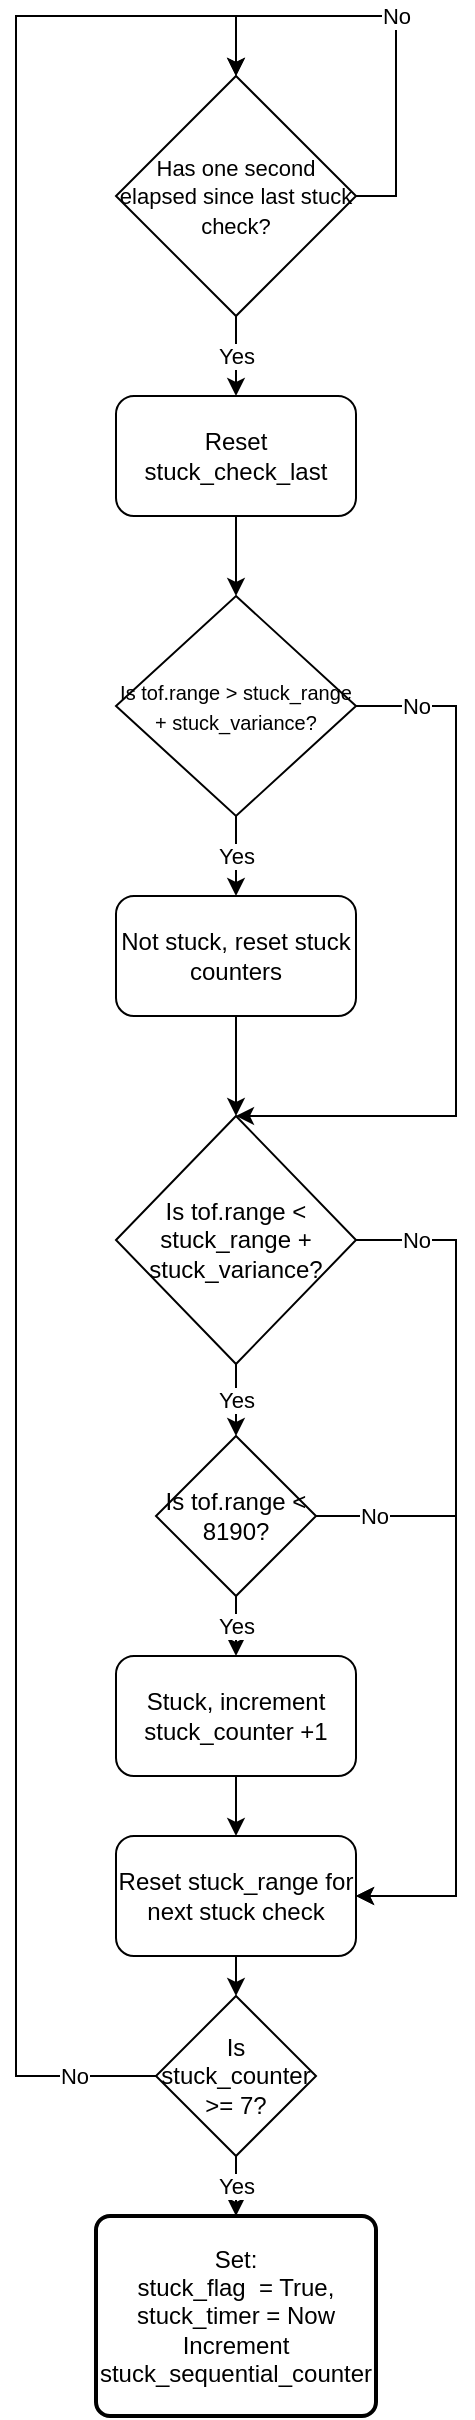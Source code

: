 <mxfile version="14.5.10" type="github">
  <diagram id="C5RBs43oDa-KdzZeNtuy" name="Page-1">
    <mxGraphModel dx="1422" dy="1931" grid="1" gridSize="10" guides="1" tooltips="1" connect="1" arrows="1" fold="1" page="1" pageScale="1" pageWidth="827" pageHeight="1169" math="0" shadow="0">
      <root>
        <mxCell id="WIyWlLk6GJQsqaUBKTNV-0" />
        <mxCell id="WIyWlLk6GJQsqaUBKTNV-1" parent="WIyWlLk6GJQsqaUBKTNV-0" />
        <mxCell id="jvDP5jBHSejzYiG8BgBr-7" value="Yes" style="edgeStyle=orthogonalEdgeStyle;rounded=0;orthogonalLoop=1;jettySize=auto;html=1;exitX=0.5;exitY=1;exitDx=0;exitDy=0;entryX=0.5;entryY=0;entryDx=0;entryDy=0;" edge="1" parent="WIyWlLk6GJQsqaUBKTNV-1" source="jvDP5jBHSejzYiG8BgBr-2" target="jvDP5jBHSejzYiG8BgBr-6">
          <mxGeometry relative="1" as="geometry" />
        </mxCell>
        <mxCell id="jvDP5jBHSejzYiG8BgBr-2" value="&lt;font style=&quot;font-size: 11px&quot;&gt;Has one second elapsed since last stuck check?&lt;/font&gt;" style="rhombus;whiteSpace=wrap;html=1;" vertex="1" parent="WIyWlLk6GJQsqaUBKTNV-1">
          <mxGeometry x="310" y="-1130" width="120" height="120" as="geometry" />
        </mxCell>
        <mxCell id="jvDP5jBHSejzYiG8BgBr-4" value="No" style="edgeStyle=orthogonalEdgeStyle;rounded=0;orthogonalLoop=1;jettySize=auto;html=1;exitX=1;exitY=0.5;exitDx=0;exitDy=0;entryX=0.5;entryY=0;entryDx=0;entryDy=0;" edge="1" parent="WIyWlLk6GJQsqaUBKTNV-1" source="jvDP5jBHSejzYiG8BgBr-2" target="jvDP5jBHSejzYiG8BgBr-2">
          <mxGeometry relative="1" as="geometry">
            <Array as="points">
              <mxPoint x="450" y="-1070" />
              <mxPoint x="450" y="-1160" />
              <mxPoint x="370" y="-1160" />
            </Array>
          </mxGeometry>
        </mxCell>
        <mxCell id="jvDP5jBHSejzYiG8BgBr-10" value="Yes" style="edgeStyle=orthogonalEdgeStyle;rounded=0;orthogonalLoop=1;jettySize=auto;html=1;entryX=0.5;entryY=0;entryDx=0;entryDy=0;" edge="1" parent="WIyWlLk6GJQsqaUBKTNV-1" source="jvDP5jBHSejzYiG8BgBr-5" target="jvDP5jBHSejzYiG8BgBr-9">
          <mxGeometry relative="1" as="geometry" />
        </mxCell>
        <mxCell id="jvDP5jBHSejzYiG8BgBr-14" value="No" style="edgeStyle=orthogonalEdgeStyle;rounded=0;orthogonalLoop=1;jettySize=auto;html=1;entryX=0.5;entryY=0;entryDx=0;entryDy=0;" edge="1" parent="WIyWlLk6GJQsqaUBKTNV-1" source="jvDP5jBHSejzYiG8BgBr-5" target="jvDP5jBHSejzYiG8BgBr-11">
          <mxGeometry x="-0.836" relative="1" as="geometry">
            <Array as="points">
              <mxPoint x="480" y="-815" />
              <mxPoint x="480" y="-610" />
            </Array>
            <mxPoint as="offset" />
          </mxGeometry>
        </mxCell>
        <mxCell id="jvDP5jBHSejzYiG8BgBr-5" value="&lt;font style=&quot;font-size: 10px&quot;&gt;Is tof.range &amp;gt; stuck_range + stuck_variance?&lt;/font&gt;" style="rhombus;whiteSpace=wrap;html=1;" vertex="1" parent="WIyWlLk6GJQsqaUBKTNV-1">
          <mxGeometry x="310" y="-870" width="120" height="110" as="geometry" />
        </mxCell>
        <mxCell id="jvDP5jBHSejzYiG8BgBr-8" style="edgeStyle=orthogonalEdgeStyle;rounded=0;orthogonalLoop=1;jettySize=auto;html=1;exitX=0.5;exitY=1;exitDx=0;exitDy=0;entryX=0.5;entryY=0;entryDx=0;entryDy=0;" edge="1" parent="WIyWlLk6GJQsqaUBKTNV-1" source="jvDP5jBHSejzYiG8BgBr-6" target="jvDP5jBHSejzYiG8BgBr-5">
          <mxGeometry relative="1" as="geometry" />
        </mxCell>
        <mxCell id="jvDP5jBHSejzYiG8BgBr-6" value="Reset stuck_check_last" style="rounded=1;whiteSpace=wrap;html=1;" vertex="1" parent="WIyWlLk6GJQsqaUBKTNV-1">
          <mxGeometry x="310" y="-970" width="120" height="60" as="geometry" />
        </mxCell>
        <mxCell id="jvDP5jBHSejzYiG8BgBr-12" style="edgeStyle=orthogonalEdgeStyle;rounded=0;orthogonalLoop=1;jettySize=auto;html=1;entryX=0.5;entryY=0;entryDx=0;entryDy=0;" edge="1" parent="WIyWlLk6GJQsqaUBKTNV-1" source="jvDP5jBHSejzYiG8BgBr-9" target="jvDP5jBHSejzYiG8BgBr-11">
          <mxGeometry relative="1" as="geometry" />
        </mxCell>
        <mxCell id="jvDP5jBHSejzYiG8BgBr-9" value="Not stuck, reset stuck counters" style="rounded=1;whiteSpace=wrap;html=1;" vertex="1" parent="WIyWlLk6GJQsqaUBKTNV-1">
          <mxGeometry x="310" y="-720" width="120" height="60" as="geometry" />
        </mxCell>
        <mxCell id="jvDP5jBHSejzYiG8BgBr-17" value="Yes" style="edgeStyle=orthogonalEdgeStyle;rounded=0;orthogonalLoop=1;jettySize=auto;html=1;exitX=0.5;exitY=1;exitDx=0;exitDy=0;entryX=0.5;entryY=0;entryDx=0;entryDy=0;" edge="1" parent="WIyWlLk6GJQsqaUBKTNV-1" source="jvDP5jBHSejzYiG8BgBr-11" target="jvDP5jBHSejzYiG8BgBr-16">
          <mxGeometry relative="1" as="geometry" />
        </mxCell>
        <mxCell id="jvDP5jBHSejzYiG8BgBr-21" value="No" style="edgeStyle=orthogonalEdgeStyle;rounded=0;orthogonalLoop=1;jettySize=auto;html=1;exitX=1;exitY=0.5;exitDx=0;exitDy=0;entryX=1;entryY=0.5;entryDx=0;entryDy=0;" edge="1" parent="WIyWlLk6GJQsqaUBKTNV-1" source="jvDP5jBHSejzYiG8BgBr-11" target="jvDP5jBHSejzYiG8BgBr-19">
          <mxGeometry x="-0.863" relative="1" as="geometry">
            <Array as="points">
              <mxPoint x="480" y="-548" />
              <mxPoint x="480" y="-220" />
            </Array>
            <mxPoint as="offset" />
          </mxGeometry>
        </mxCell>
        <mxCell id="jvDP5jBHSejzYiG8BgBr-11" value="Is tof.range &amp;lt; stuck_range + stuck_variance?" style="rhombus;whiteSpace=wrap;html=1;" vertex="1" parent="WIyWlLk6GJQsqaUBKTNV-1">
          <mxGeometry x="310" y="-610" width="120" height="124" as="geometry" />
        </mxCell>
        <mxCell id="jvDP5jBHSejzYiG8BgBr-20" style="edgeStyle=orthogonalEdgeStyle;rounded=0;orthogonalLoop=1;jettySize=auto;html=1;exitX=0.5;exitY=1;exitDx=0;exitDy=0;entryX=0.5;entryY=0;entryDx=0;entryDy=0;" edge="1" parent="WIyWlLk6GJQsqaUBKTNV-1" source="jvDP5jBHSejzYiG8BgBr-15" target="jvDP5jBHSejzYiG8BgBr-19">
          <mxGeometry relative="1" as="geometry" />
        </mxCell>
        <mxCell id="jvDP5jBHSejzYiG8BgBr-15" value="Stuck, increment stuck_counter +1" style="rounded=1;whiteSpace=wrap;html=1;" vertex="1" parent="WIyWlLk6GJQsqaUBKTNV-1">
          <mxGeometry x="310" y="-340" width="120" height="60" as="geometry" />
        </mxCell>
        <mxCell id="jvDP5jBHSejzYiG8BgBr-18" value="Yes" style="edgeStyle=orthogonalEdgeStyle;rounded=0;orthogonalLoop=1;jettySize=auto;html=1;exitX=0.5;exitY=1;exitDx=0;exitDy=0;entryX=0.5;entryY=0;entryDx=0;entryDy=0;" edge="1" parent="WIyWlLk6GJQsqaUBKTNV-1" source="jvDP5jBHSejzYiG8BgBr-16" target="jvDP5jBHSejzYiG8BgBr-15">
          <mxGeometry relative="1" as="geometry" />
        </mxCell>
        <mxCell id="jvDP5jBHSejzYiG8BgBr-23" value="No" style="edgeStyle=orthogonalEdgeStyle;rounded=0;orthogonalLoop=1;jettySize=auto;html=1;exitX=1;exitY=0.5;exitDx=0;exitDy=0;entryX=1;entryY=0.5;entryDx=0;entryDy=0;" edge="1" parent="WIyWlLk6GJQsqaUBKTNV-1" source="jvDP5jBHSejzYiG8BgBr-16" target="jvDP5jBHSejzYiG8BgBr-19">
          <mxGeometry x="-0.812" relative="1" as="geometry">
            <Array as="points">
              <mxPoint x="480" y="-410" />
              <mxPoint x="480" y="-220" />
            </Array>
            <mxPoint as="offset" />
          </mxGeometry>
        </mxCell>
        <mxCell id="jvDP5jBHSejzYiG8BgBr-16" value="Is tof.range &amp;lt; 8190?" style="rhombus;whiteSpace=wrap;html=1;" vertex="1" parent="WIyWlLk6GJQsqaUBKTNV-1">
          <mxGeometry x="330" y="-450" width="80" height="80" as="geometry" />
        </mxCell>
        <mxCell id="jvDP5jBHSejzYiG8BgBr-25" style="edgeStyle=orthogonalEdgeStyle;rounded=0;orthogonalLoop=1;jettySize=auto;html=1;exitX=0.5;exitY=1;exitDx=0;exitDy=0;entryX=0.5;entryY=0;entryDx=0;entryDy=0;" edge="1" parent="WIyWlLk6GJQsqaUBKTNV-1" source="jvDP5jBHSejzYiG8BgBr-19" target="jvDP5jBHSejzYiG8BgBr-24">
          <mxGeometry relative="1" as="geometry" />
        </mxCell>
        <mxCell id="jvDP5jBHSejzYiG8BgBr-19" value="Reset stuck_range for next stuck check" style="rounded=1;whiteSpace=wrap;html=1;" vertex="1" parent="WIyWlLk6GJQsqaUBKTNV-1">
          <mxGeometry x="310" y="-250" width="120" height="60" as="geometry" />
        </mxCell>
        <mxCell id="jvDP5jBHSejzYiG8BgBr-26" value="No" style="edgeStyle=orthogonalEdgeStyle;rounded=0;orthogonalLoop=1;jettySize=auto;html=1;exitX=0;exitY=0.5;exitDx=0;exitDy=0;entryX=0.5;entryY=0;entryDx=0;entryDy=0;" edge="1" parent="WIyWlLk6GJQsqaUBKTNV-1" source="jvDP5jBHSejzYiG8BgBr-24" target="jvDP5jBHSejzYiG8BgBr-2">
          <mxGeometry x="-0.935" relative="1" as="geometry">
            <Array as="points">
              <mxPoint x="260" y="-130" />
              <mxPoint x="260" y="-1160" />
              <mxPoint x="370" y="-1160" />
            </Array>
            <mxPoint as="offset" />
          </mxGeometry>
        </mxCell>
        <mxCell id="jvDP5jBHSejzYiG8BgBr-30" value="Yes" style="edgeStyle=orthogonalEdgeStyle;rounded=0;orthogonalLoop=1;jettySize=auto;html=1;exitX=0.5;exitY=1;exitDx=0;exitDy=0;" edge="1" parent="WIyWlLk6GJQsqaUBKTNV-1" source="jvDP5jBHSejzYiG8BgBr-24" target="jvDP5jBHSejzYiG8BgBr-29">
          <mxGeometry relative="1" as="geometry" />
        </mxCell>
        <mxCell id="jvDP5jBHSejzYiG8BgBr-24" value="Is stuck_counter &amp;gt;= 7?" style="rhombus;whiteSpace=wrap;html=1;" vertex="1" parent="WIyWlLk6GJQsqaUBKTNV-1">
          <mxGeometry x="330" y="-170" width="80" height="80" as="geometry" />
        </mxCell>
        <mxCell id="jvDP5jBHSejzYiG8BgBr-29" value="Set:&lt;br&gt;stuck_flag&amp;nbsp; = True, stuck_timer = Now&lt;br&gt;Increment stuck_sequential_counter" style="rounded=1;whiteSpace=wrap;html=1;absoluteArcSize=1;arcSize=14;strokeWidth=2;" vertex="1" parent="WIyWlLk6GJQsqaUBKTNV-1">
          <mxGeometry x="300" y="-60" width="140" height="100" as="geometry" />
        </mxCell>
      </root>
    </mxGraphModel>
  </diagram>
</mxfile>
